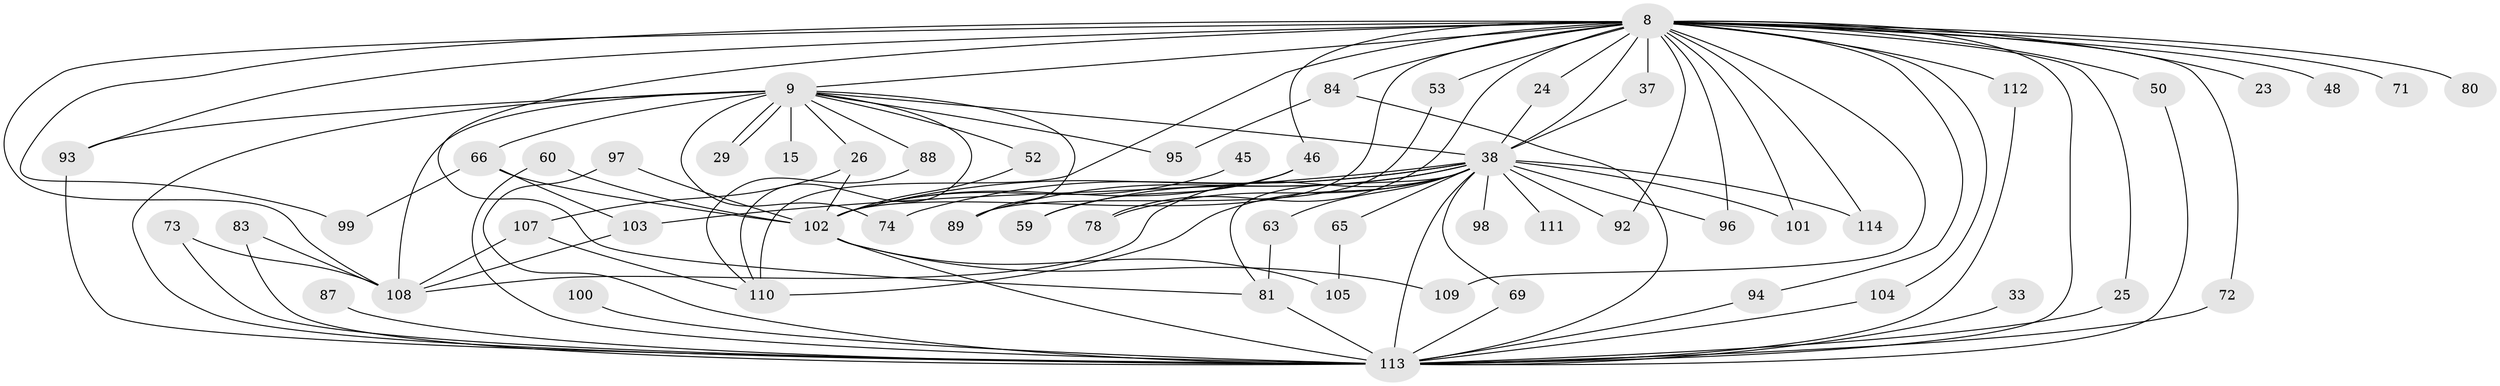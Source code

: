 // original degree distribution, {33: 0.008771929824561403, 21: 0.017543859649122806, 25: 0.017543859649122806, 13: 0.008771929824561403, 26: 0.008771929824561403, 20: 0.017543859649122806, 18: 0.008771929824561403, 4: 0.06140350877192982, 5: 0.043859649122807015, 3: 0.23684210526315788, 2: 0.5350877192982456, 8: 0.008771929824561403, 7: 0.017543859649122806, 6: 0.008771929824561403}
// Generated by graph-tools (version 1.1) at 2025/43/03/09/25 04:43:45]
// undirected, 57 vertices, 107 edges
graph export_dot {
graph [start="1"]
  node [color=gray90,style=filled];
  8 [super="+3+6"];
  9 [super="+5"];
  15;
  23;
  24;
  25;
  26 [super="+11"];
  29;
  33;
  37;
  38 [super="+20+2"];
  45;
  46 [super="+40"];
  48;
  50 [super="+14"];
  52;
  53;
  59;
  60;
  63 [super="+47"];
  65 [super="+17"];
  66 [super="+43"];
  69;
  71;
  72;
  73;
  74 [super="+56"];
  78;
  80 [super="+79"];
  81 [super="+34+57+54"];
  83;
  84 [super="+13+61"];
  87;
  88;
  89 [super="+62"];
  92;
  93 [super="+39+76"];
  94;
  95;
  96;
  97;
  98;
  99 [super="+91"];
  100 [super="+31"];
  101;
  102 [super="+35+86+64"];
  103 [super="+32+82"];
  104;
  105;
  107 [super="+90"];
  108 [super="+106+30+67"];
  109 [super="+49"];
  110 [super="+55"];
  111;
  112;
  113 [super="+68+85+10"];
  114;
  8 -- 9 [weight=6];
  8 -- 25;
  8 -- 48 [weight=2];
  8 -- 53 [weight=2];
  8 -- 71 [weight=2];
  8 -- 94;
  8 -- 96;
  8 -- 99 [weight=2];
  8 -- 104;
  8 -- 108 [weight=2];
  8 -- 23 [weight=2];
  8 -- 24;
  8 -- 92;
  8 -- 37;
  8 -- 46 [weight=2];
  8 -- 114;
  8 -- 80 [weight=3];
  8 -- 81 [weight=2];
  8 -- 72;
  8 -- 78;
  8 -- 101;
  8 -- 109 [weight=2];
  8 -- 112;
  8 -- 50 [weight=2];
  8 -- 84 [weight=3];
  8 -- 38 [weight=7];
  8 -- 93 [weight=3];
  8 -- 113 [weight=12];
  8 -- 102;
  8 -- 110 [weight=2];
  9 -- 15 [weight=2];
  9 -- 29;
  9 -- 29;
  9 -- 88;
  9 -- 74 [weight=2];
  9 -- 26 [weight=3];
  9 -- 95;
  9 -- 52;
  9 -- 38 [weight=4];
  9 -- 113 [weight=7];
  9 -- 89;
  9 -- 93 [weight=2];
  9 -- 110;
  9 -- 108 [weight=5];
  9 -- 66;
  24 -- 38;
  25 -- 113;
  26 -- 107;
  26 -- 102;
  33 -- 113 [weight=2];
  37 -- 38;
  38 -- 65 [weight=3];
  38 -- 69;
  38 -- 78;
  38 -- 92;
  38 -- 96;
  38 -- 98;
  38 -- 101;
  38 -- 103 [weight=3];
  38 -- 110 [weight=2];
  38 -- 111 [weight=2];
  38 -- 114;
  38 -- 59;
  38 -- 102 [weight=6];
  38 -- 74;
  38 -- 113 [weight=9];
  38 -- 89;
  38 -- 81;
  38 -- 63;
  38 -- 108;
  45 -- 102;
  46 -- 59;
  46 -- 102;
  50 -- 113;
  52 -- 102;
  53 -- 89;
  60 -- 113;
  60 -- 102;
  63 -- 81;
  65 -- 105;
  66 -- 99;
  66 -- 102;
  66 -- 103;
  69 -- 113;
  72 -- 113;
  73 -- 113;
  73 -- 108;
  81 -- 113 [weight=3];
  83 -- 113;
  83 -- 108;
  84 -- 95;
  84 -- 113;
  87 -- 113 [weight=2];
  88 -- 110;
  93 -- 113;
  94 -- 113;
  97 -- 113;
  97 -- 102;
  100 -- 113 [weight=3];
  102 -- 113;
  102 -- 105;
  102 -- 109;
  103 -- 108;
  104 -- 113;
  107 -- 110;
  107 -- 108;
  112 -- 113;
}
